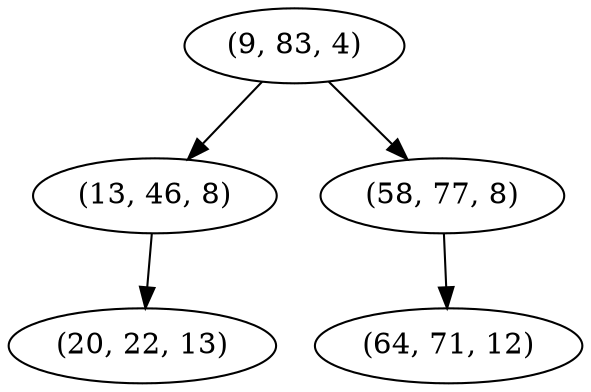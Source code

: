 digraph tree {
    "(9, 83, 4)";
    "(13, 46, 8)";
    "(20, 22, 13)";
    "(58, 77, 8)";
    "(64, 71, 12)";
    "(9, 83, 4)" -> "(13, 46, 8)";
    "(9, 83, 4)" -> "(58, 77, 8)";
    "(13, 46, 8)" -> "(20, 22, 13)";
    "(58, 77, 8)" -> "(64, 71, 12)";
}
